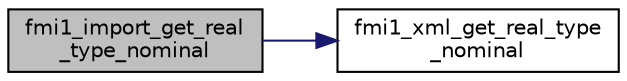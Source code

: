 digraph "fmi1_import_get_real_type_nominal"
{
  edge [fontname="Helvetica",fontsize="10",labelfontname="Helvetica",labelfontsize="10"];
  node [fontname="Helvetica",fontsize="10",shape=record];
  rankdir="LR";
  Node35 [label="fmi1_import_get_real\l_type_nominal",height=0.2,width=0.4,color="black", fillcolor="grey75", style="filled", fontcolor="black"];
  Node35 -> Node36 [color="midnightblue",fontsize="10",style="solid",fontname="Helvetica"];
  Node36 [label="fmi1_xml_get_real_type\l_nominal",height=0.2,width=0.4,color="black", fillcolor="white", style="filled",URL="$d9/d5e/group__fmi1__xml__types.html#ga2115d89446fdfedfb9c41aa02c9e5c04"];
}
